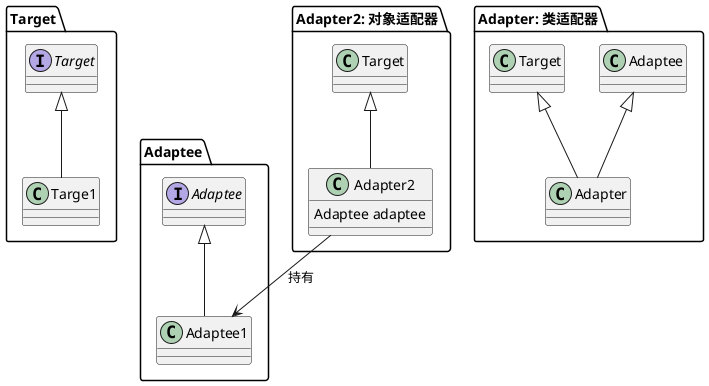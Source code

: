 @startuml

package "Target" {
    interface Target {

    }

    class Targe1 extends Target {
    }
}

package "Adaptee" {
    interface Adaptee {

    }

    class Adaptee1 extends Adaptee {
    }
}

package "Adapter: 类适配器" {
    class Adapter extends Adaptee, Target {
    }
}

package "Adapter2: 对象适配器" {
    class Adapter2 extends Target {
        Adaptee adaptee
    }
}

Adapter2 --> Adaptee1 : 持有


@enduml
